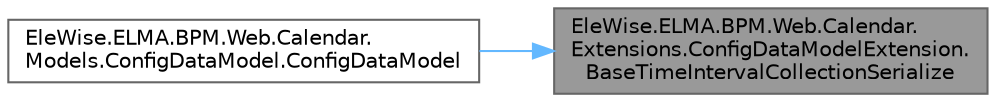 digraph "EleWise.ELMA.BPM.Web.Calendar.Extensions.ConfigDataModelExtension.BaseTimeIntervalCollectionSerialize"
{
 // LATEX_PDF_SIZE
  bgcolor="transparent";
  edge [fontname=Helvetica,fontsize=10,labelfontname=Helvetica,labelfontsize=10];
  node [fontname=Helvetica,fontsize=10,shape=box,height=0.2,width=0.4];
  rankdir="RL";
  Node1 [id="Node000001",label="EleWise.ELMA.BPM.Web.Calendar.\lExtensions.ConfigDataModelExtension.\lBaseTimeIntervalCollectionSerialize",height=0.2,width=0.4,color="gray40", fillcolor="grey60", style="filled", fontcolor="black",tooltip="Сериализовать коллекцию базовых интервалов рабочего времени"];
  Node1 -> Node2 [id="edge1_Node000001_Node000002",dir="back",color="steelblue1",style="solid",tooltip=" "];
  Node2 [id="Node000002",label="EleWise.ELMA.BPM.Web.Calendar.\lModels.ConfigDataModel.ConfigDataModel",height=0.2,width=0.4,color="grey40", fillcolor="white", style="filled",URL="$class_ele_wise_1_1_e_l_m_a_1_1_b_p_m_1_1_web_1_1_calendar_1_1_models_1_1_config_data_model.html#aefd1792e2ab62b0b592e77c09e9531c2",tooltip="Создать модель базовых настроек"];
}
